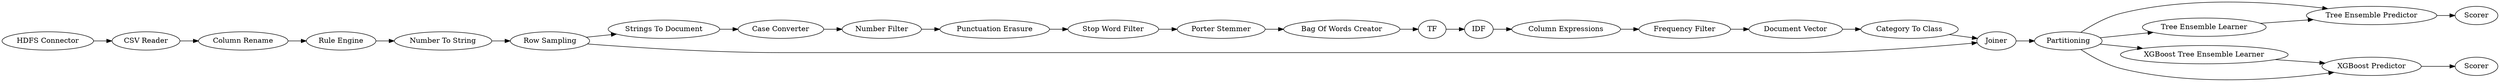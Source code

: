 digraph {
	1 [label="HDFS Connector"]
	2 [label="CSV Reader"]
	4 [label="Column Rename"]
	5 [label="Rule Engine"]
	6 [label="Number To String"]
	7 [label="Row Sampling"]
	8 [label="Strings To Document"]
	9 [label="Case Converter"]
	10 [label="Number Filter"]
	11 [label="Punctuation Erasure"]
	12 [label="Stop Word Filter"]
	13 [label="Porter Stemmer"]
	14 [label="Bag Of Words Creator"]
	15 [label=TF]
	16 [label=IDF]
	17 [label="Column Expressions"]
	18 [label="Document Vector"]
	19 [label="Category To Class"]
	22 [label=Partitioning]
	24 [label="Tree Ensemble Predictor"]
	25 [label=Scorer]
	26 [label="XGBoost Tree Ensemble Learner"]
	27 [label="XGBoost Predictor"]
	28 [label=Scorer]
	29 [label="Tree Ensemble Learner"]
	30 [label=Joiner]
	32 [label="Frequency Filter"]
	1 -> 2
	2 -> 4
	4 -> 5
	5 -> 6
	6 -> 7
	7 -> 8
	7 -> 30
	8 -> 9
	9 -> 10
	10 -> 11
	11 -> 12
	12 -> 13
	13 -> 14
	14 -> 15
	15 -> 16
	16 -> 17
	17 -> 32
	18 -> 19
	19 -> 30
	22 -> 29
	22 -> 26
	22 -> 27
	22 -> 24
	24 -> 25
	26 -> 27
	27 -> 28
	29 -> 24
	30 -> 22
	32 -> 18
	rankdir=LR
}
